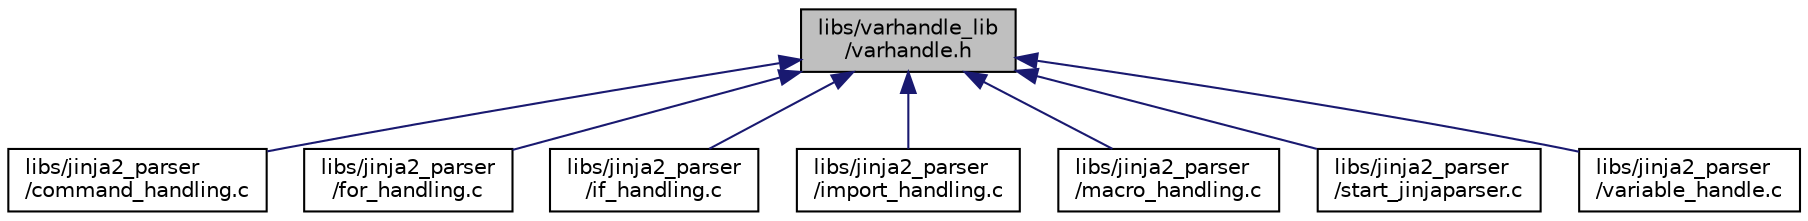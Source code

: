 digraph "libs/varhandle_lib/varhandle.h"
{
  edge [fontname="Helvetica",fontsize="10",labelfontname="Helvetica",labelfontsize="10"];
  node [fontname="Helvetica",fontsize="10",shape=record];
  Node1 [label="libs/varhandle_lib\l/varhandle.h",height=0.2,width=0.4,color="black", fillcolor="grey75", style="filled", fontcolor="black"];
  Node1 -> Node2 [dir="back",color="midnightblue",fontsize="10",style="solid",fontname="Helvetica"];
  Node2 [label="libs/jinja2_parser\l/command_handling.c",height=0.2,width=0.4,color="black", fillcolor="white", style="filled",URL="$command__handling_8c.html",tooltip="Startet den jeweiligen Handler fuer Befehle. "];
  Node1 -> Node3 [dir="back",color="midnightblue",fontsize="10",style="solid",fontname="Helvetica"];
  Node3 [label="libs/jinja2_parser\l/for_handling.c",height=0.2,width=0.4,color="black", fillcolor="white", style="filled",URL="$for__handling_8c.html",tooltip="Bearbeitet einen For-Block. "];
  Node1 -> Node4 [dir="back",color="midnightblue",fontsize="10",style="solid",fontname="Helvetica"];
  Node4 [label="libs/jinja2_parser\l/if_handling.c",height=0.2,width=0.4,color="black", fillcolor="white", style="filled",URL="$if__handling_8c.html",tooltip="Bearbeitet einen IF-Block. "];
  Node1 -> Node5 [dir="back",color="midnightblue",fontsize="10",style="solid",fontname="Helvetica"];
  Node5 [label="libs/jinja2_parser\l/import_handling.c",height=0.2,width=0.4,color="black", fillcolor="white", style="filled",URL="$import__handling_8c.html",tooltip="Importiert eine Datei und parst diese. "];
  Node1 -> Node6 [dir="back",color="midnightblue",fontsize="10",style="solid",fontname="Helvetica"];
  Node6 [label="libs/jinja2_parser\l/macro_handling.c",height=0.2,width=0.4,color="black", fillcolor="white", style="filled",URL="$macro__handling_8c.html",tooltip="Kuemmert sich um alle Aufrufe, die mit Macros zu tun haben. "];
  Node1 -> Node7 [dir="back",color="midnightblue",fontsize="10",style="solid",fontname="Helvetica"];
  Node7 [label="libs/jinja2_parser\l/start_jinjaparser.c",height=0.2,width=0.4,color="black", fillcolor="white", style="filled",URL="$start__jinjaparser_8c.html",tooltip="Startpunkt fuer den Parser. "];
  Node1 -> Node8 [dir="back",color="midnightblue",fontsize="10",style="solid",fontname="Helvetica"];
  Node8 [label="libs/jinja2_parser\l/variable_handle.c",height=0.2,width=0.4,color="black", fillcolor="white", style="filled",URL="$variable__handle_8c.html",tooltip="Parst den Variablen Befehl und gibt diese aus. "];
}
